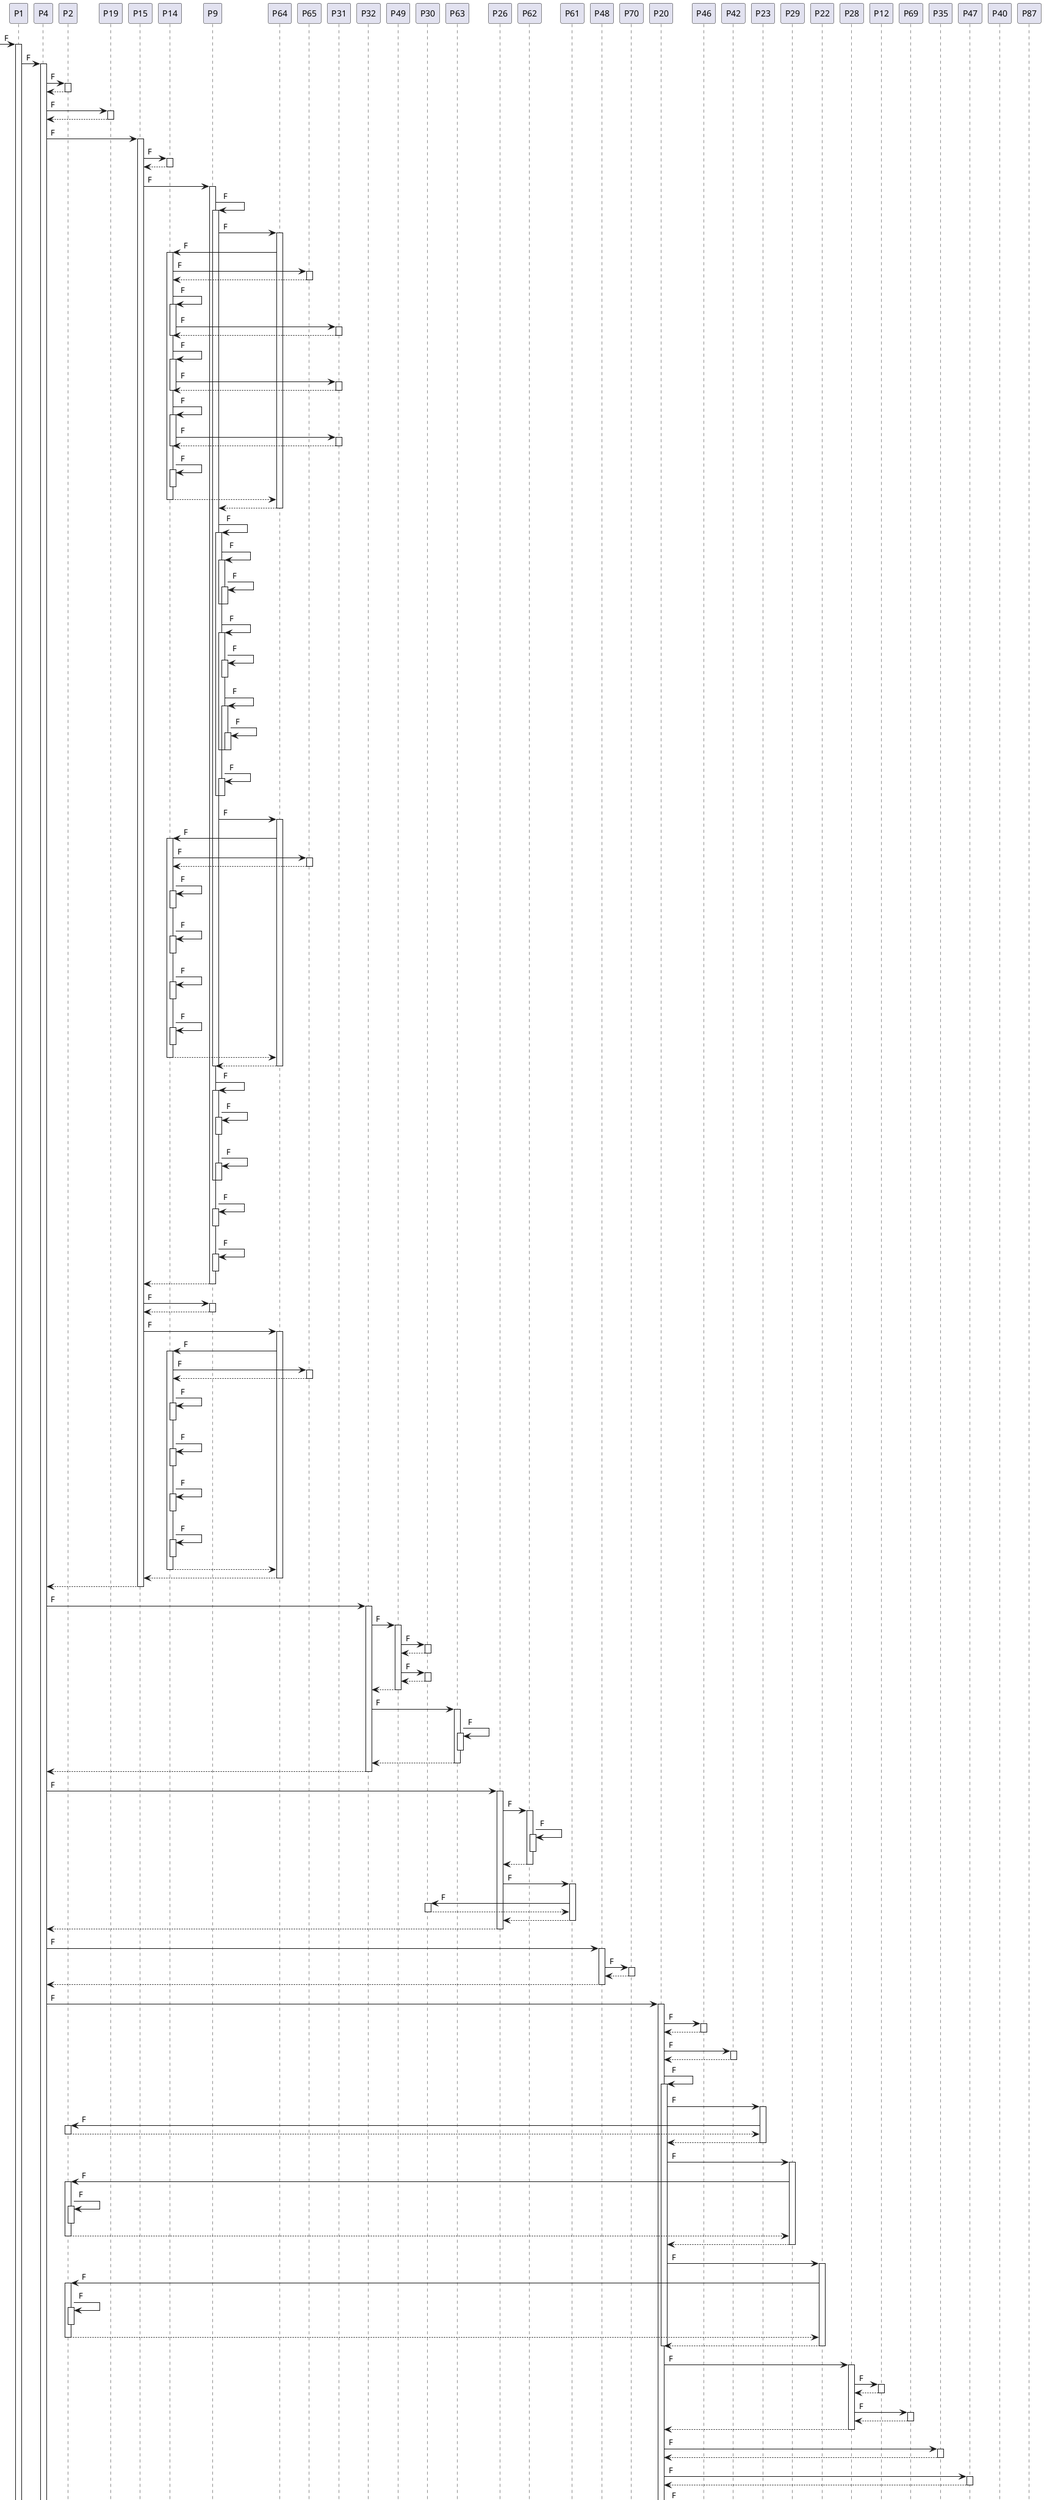 @startuml
'!pragma teoz true
[-> P1 : F
activate P1
P1 -> P4 : F
activate P4
P4 -> P2 : F
activate P2
P2 --> P4
deactivate P2
P4 -> P19 : F
activate P19
P19 --> P4
deactivate P19
P4 -> P15 : F
activate P15
P15 -> P14 : F
activate P14
P14 --> P15
deactivate P14
P15 -> P9 : F
activate P9
P9 -> P9 : F
activate P9
P9 -> P64 : F
activate P64
P64 -> P14 : F
activate P14
P14 -> P65 : F
activate P65
P65 --> P14
deactivate P65
P14 -> P14 : F
activate P14
P14 -> P31 : F
activate P31
P31 --> P14
deactivate P31
deactivate P14
P14 -> P14 : F
activate P14
P14 -> P31 : F
activate P31
P31 --> P14
deactivate P31
deactivate P14
P14 -> P14 : F
activate P14
P14 -> P31 : F
activate P31
P31 --> P14
deactivate P31
deactivate P14
P14 -> P14 : F
activate P14
deactivate P14
P14 --> P64
deactivate P14
P64 --> P9
deactivate P64
P9 -> P9 : F
activate P9
P9 -> P9 : F
activate P9
P9 -> P9 : F
activate P9
deactivate P9
deactivate P9
P9 -> P9 : F
activate P9
P9 -> P9 : F
activate P9
deactivate P9
P9 -> P9 : F
activate P9
P9 -> P9 : F
activate P9
deactivate P9
deactivate P9
deactivate P9
P9 -> P9 : F
activate P9
deactivate P9
deactivate P9
P9 -> P64 : F
activate P64
P64 -> P14 : F
activate P14
P14 -> P65 : F
activate P65
P65 --> P14
deactivate P65
P14 -> P14 : F
activate P14

deactivate P14
P14 -> P14 : F
activate P14

deactivate P14
P14 -> P14 : F
activate P14

deactivate P14
P14 -> P14 : F
activate P14
deactivate P14
P14 --> P64
deactivate P14
P64 --> P9
deactivate P64
deactivate P9
P9 -> P9 : F
activate P9
P9 -> P9 : F
activate P9
deactivate P9
P9 -> P9 : F
activate P9
deactivate P9
deactivate P9
P9 -> P9 : F
activate P9
deactivate P9
P9 -> P9 : F
activate P9
deactivate P9
P9 --> P15
deactivate P9
P15 -> P9 : F
activate P9
P9 --> P15
deactivate P9
P15 -> P64 : F
activate P64
P64 -> P14 : F
activate P14
P14 -> P65 : F
activate P65
P65 --> P14
deactivate P65
P14 -> P14 : F
activate P14

deactivate P14
P14 -> P14 : F
activate P14

deactivate P14
P14 -> P14 : F
activate P14

deactivate P14
P14 -> P14 : F
activate P14
deactivate P14
P14 --> P64
deactivate P14
P64 --> P15
deactivate P64
P15 --> P4
deactivate P15
P4 -> P32 : F
activate P32
P32 -> P49 : F
activate P49
P49 -> P30 : F
activate P30
P30 --> P49
deactivate P30
P49 -> P30 : F
activate P30
P30 --> P49
deactivate P30
P49 --> P32
deactivate P49
P32 -> P63 : F
activate P63
P63 -> P63 : F
activate P63
deactivate P63
P63 --> P32
deactivate P63
P32 --> P4
deactivate P32
P4 -> P26 : F
activate P26
P26 -> P62 : F
activate P62
P62 -> P62 : F
activate P62
deactivate P62
P62 --> P26
deactivate P62
P26 -> P61 : F
activate P61
P61 -> P30 : F
activate P30
P30 --> P61
deactivate P30
P61 --> P26
deactivate P61
P26 --> P4
deactivate P26
P4 -> P48 : F
activate P48
P48 -> P70 : F
activate P70
P70 --> P48
deactivate P70
P48 --> P4
deactivate P48
P4 -> P20 : F
activate P20
P20 -> P46 : F
activate P46
P46 --> P20
deactivate P46
P20 -> P42 : F
activate P42
P42 --> P20
deactivate P42
P20 -> P20 : F
activate P20
P20 -> P23 : F
activate P23
P23 -> P2 : F
activate P2
P2 --> P23
deactivate P2
P23 --> P20
deactivate P23
P20 -> P29 : F
activate P29
P29 -> P2 : F
activate P2
P2 -> P2 : F
activate P2
deactivate P2
P2 --> P29
deactivate P2
P29 --> P20
deactivate P29
P20 -> P22 : F
activate P22
P22 -> P2 : F
activate P2
P2 -> P2 : F
activate P2
deactivate P2
P2 --> P22
deactivate P2
P22 --> P20
deactivate P22
deactivate P20
P20 -> P28 : F
activate P28
P28 -> P12 : F
activate P12
P12 --> P28
deactivate P12
P28 -> P69 : F
activate P69
P69 --> P28
deactivate P69
P28 --> P20
deactivate P28
P20 -> P35 : F
activate P35
P35 --> P20
deactivate P35
P20 -> P47 : F
activate P47
P47 --> P20
deactivate P47

P20 -> P20 : F
activate P20
P20 -> P23 : F
activate P23
P23 -> P2 : F
activate P2
P2 --> P23
deactivate P2
P23 --> P20
deactivate P23
P20 -> P29 : F
activate P29
P29 -> P2 : F
activate P2
P2 --> P29
deactivate P2
P29 --> P20
deactivate P29
P20 -> P22 : F
activate P22
P22 -> P2 : F
activate P2
P2 --> P22
deactivate P2
P22 --> P20
deactivate P22
deactivate P20
P20 -> P35 : F
activate P35
P35 --> P20
deactivate P35
P20 -> P46 : F
activate P46
P46 --> P20
deactivate P46
P20 --> P4
deactivate P20
P4 -> P26 : F
activate P26
P26 --> P4
deactivate P26
P4 -> P32 : F
activate P32
P32 -> P40 : F
activate P40
P40 -> P87 : F
activate P87
P87 --> P40
deactivate P87
P40 -> P87 : F
activate P87
P87 --> P40
deactivate P87
P40 --> P32
deactivate P40
P32 --> P4
deactivate P32
P4 --> P1
deactivate P4

P1 -> P4 : F
activate P4
P4 -> P2 : F
activate P2
P2 --> P4
deactivate P2
P4 -> P19 : F
activate P19
P19 --> P4
deactivate P19
P4 --> P1
deactivate P4
deactivate P1
@enduml
@startuml

'!pragma teoz true
'activate a
a -> a ++:test
a -> a ++-- : test2
@enduml